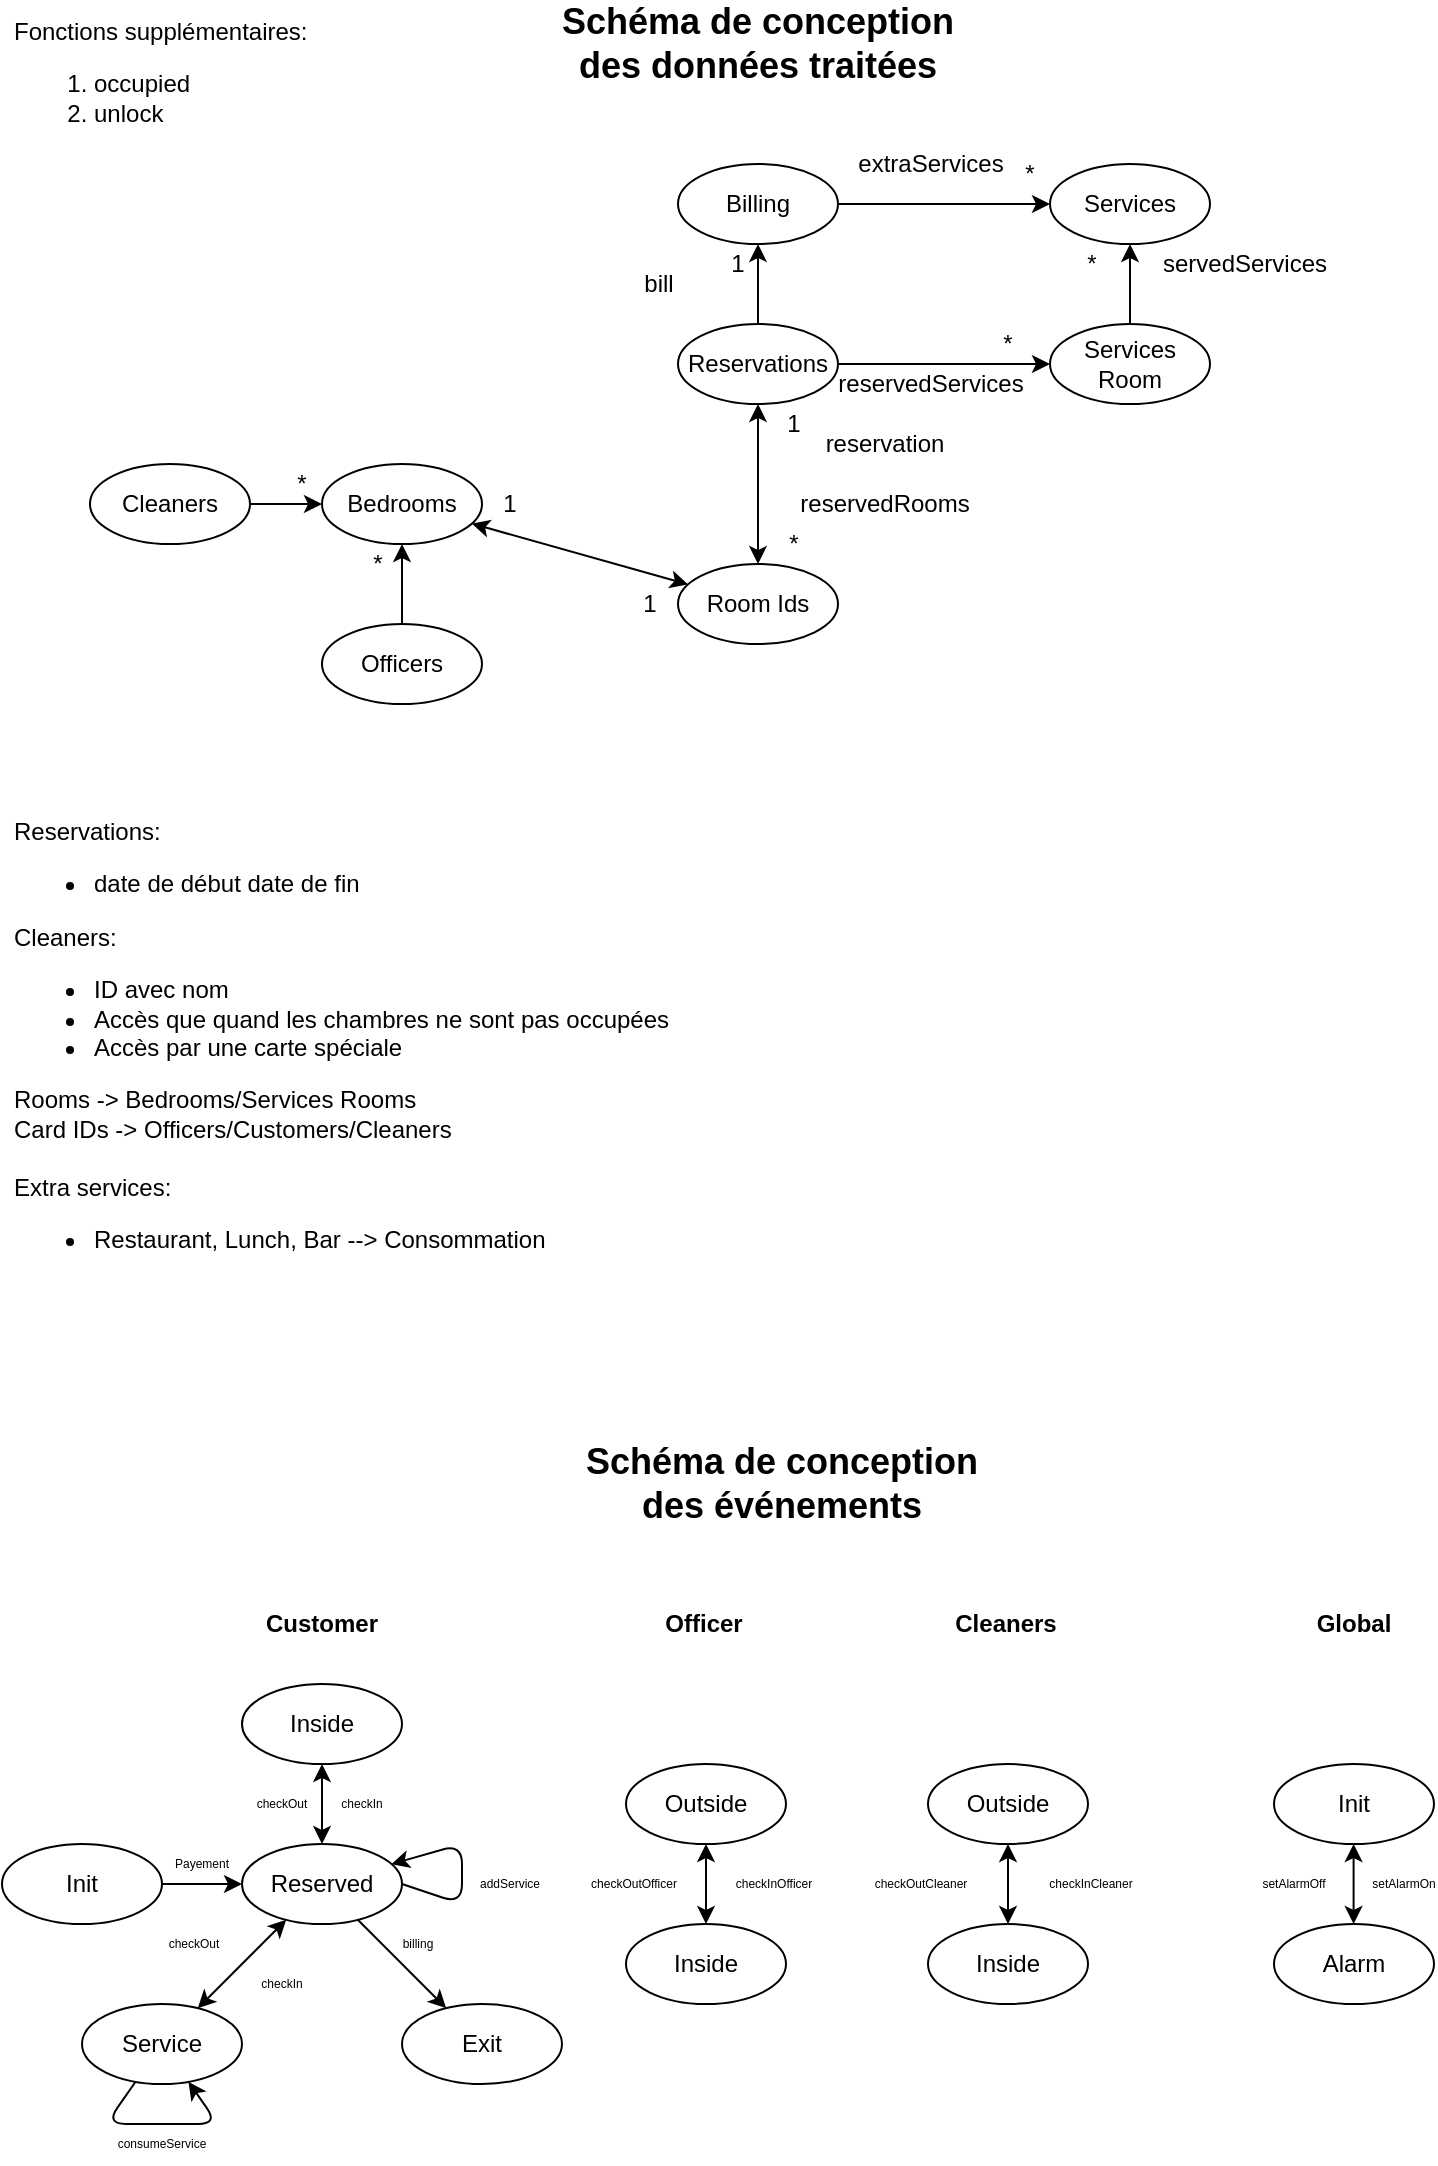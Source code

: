 <mxfile version="13.7.9" type="device"><diagram id="mKZ3kIbZx4iA2IMD-GMo" name="Page-1"><mxGraphModel dx="474" dy="274" grid="1" gridSize="10" guides="1" tooltips="1" connect="1" arrows="1" fold="1" page="1" pageScale="1" pageWidth="827" pageHeight="1169" math="0" shadow="0"><root><mxCell id="0"/><mxCell id="1" parent="0"/><mxCell id="9vgg1QaLixsYuYkU39V7-5" value="Reservations" style="ellipse;whiteSpace=wrap;html=1;" parent="1" vertex="1"><mxGeometry x="374" y="200" width="80" height="40" as="geometry"/></mxCell><mxCell id="9vgg1QaLixsYuYkU39V7-8" value="&lt;span style=&quot;text-align: left&quot;&gt;Bedrooms&lt;/span&gt;" style="ellipse;whiteSpace=wrap;html=1;" parent="1" vertex="1"><mxGeometry x="196" y="270" width="80" height="40" as="geometry"/></mxCell><mxCell id="9vgg1QaLixsYuYkU39V7-26" value="&lt;span style=&quot;text-align: left&quot;&gt;Services Room&lt;/span&gt;" style="ellipse;whiteSpace=wrap;html=1;" parent="1" vertex="1"><mxGeometry x="560" y="200" width="80" height="40" as="geometry"/></mxCell><mxCell id="9vgg1QaLixsYuYkU39V7-27" value="Billing" style="ellipse;whiteSpace=wrap;html=1;" parent="1" vertex="1"><mxGeometry x="374" y="120" width="80" height="40" as="geometry"/></mxCell><mxCell id="9vgg1QaLixsYuYkU39V7-28" value="" style="endArrow=classic;html=1;" parent="1" source="9vgg1QaLixsYuYkU39V7-5" target="9vgg1QaLixsYuYkU39V7-27" edge="1"><mxGeometry width="50" height="50" relative="1" as="geometry"><mxPoint x="524" y="250" as="sourcePoint"/><mxPoint x="524" y="290" as="targetPoint"/></mxGeometry></mxCell><mxCell id="9vgg1QaLixsYuYkU39V7-30" value="Reservations: &lt;br&gt;&lt;ul&gt;&lt;li&gt;&lt;span&gt;date de début date de fin&lt;/span&gt;&lt;/li&gt;&lt;/ul&gt;&lt;div&gt;Cleaners:&lt;/div&gt;&lt;div&gt;&lt;ul&gt;&lt;li&gt;ID avec nom&lt;/li&gt;&lt;li&gt;Accès que quand les chambres ne sont pas occupées&lt;/li&gt;&lt;li&gt;Accès par une carte spéciale&lt;/li&gt;&lt;/ul&gt;&lt;div&gt;Rooms -&amp;gt; Bedrooms/Services Rooms&lt;/div&gt;&lt;div&gt;Card IDs -&amp;gt; Officers/Customers/Cleaners&lt;/div&gt;&lt;/div&gt;&lt;div&gt;&lt;br&gt;&lt;/div&gt;&lt;div&gt;Extra services:&lt;/div&gt;&lt;div&gt;&lt;ul&gt;&lt;li&gt;Restaurant, Lunch, Bar --&amp;gt; Consommation&lt;br&gt;&lt;/li&gt;&lt;/ul&gt;&lt;/div&gt;" style="text;whiteSpace=wrap;html=1;" parent="1" vertex="1"><mxGeometry x="40" y="440" width="360" height="220" as="geometry"/></mxCell><mxCell id="9vgg1QaLixsYuYkU39V7-32" value="1" style="text;html=1;strokeColor=none;fillColor=none;align=center;verticalAlign=middle;whiteSpace=wrap;rounded=0;" parent="1" vertex="1"><mxGeometry x="394" y="160" width="20" height="20" as="geometry"/></mxCell><mxCell id="9vgg1QaLixsYuYkU39V7-37" value="Room Ids" style="ellipse;whiteSpace=wrap;html=1;" parent="1" vertex="1"><mxGeometry x="374" y="320" width="80" height="40" as="geometry"/></mxCell><mxCell id="9vgg1QaLixsYuYkU39V7-38" value="" style="endArrow=classic;html=1;startArrow=classic;startFill=1;" parent="1" source="9vgg1QaLixsYuYkU39V7-5" target="9vgg1QaLixsYuYkU39V7-37" edge="1"><mxGeometry width="50" height="50" relative="1" as="geometry"><mxPoint x="94" y="169.71" as="sourcePoint"/><mxPoint x="134" y="169.71" as="targetPoint"/></mxGeometry></mxCell><mxCell id="9vgg1QaLixsYuYkU39V7-39" value="*" style="text;html=1;strokeColor=none;fillColor=none;align=center;verticalAlign=middle;whiteSpace=wrap;rounded=0;" parent="1" vertex="1"><mxGeometry x="422" y="300" width="20" height="20" as="geometry"/></mxCell><mxCell id="9vgg1QaLixsYuYkU39V7-40" value="" style="endArrow=classic;html=1;startArrow=classic;startFill=1;" parent="1" source="9vgg1QaLixsYuYkU39V7-37" target="9vgg1QaLixsYuYkU39V7-8" edge="1"><mxGeometry width="50" height="50" relative="1" as="geometry"><mxPoint x="342.739" y="239.645" as="sourcePoint"/><mxPoint x="243.997" y="180.356" as="targetPoint"/></mxGeometry></mxCell><mxCell id="9vgg1QaLixsYuYkU39V7-41" value="1" style="text;html=1;strokeColor=none;fillColor=none;align=center;verticalAlign=middle;whiteSpace=wrap;rounded=0;" parent="1" vertex="1"><mxGeometry x="280" y="280" width="20" height="20" as="geometry"/></mxCell><mxCell id="9vgg1QaLixsYuYkU39V7-42" value="Cleaners" style="ellipse;whiteSpace=wrap;html=1;" parent="1" vertex="1"><mxGeometry x="80" y="270" width="80" height="40" as="geometry"/></mxCell><mxCell id="9vgg1QaLixsYuYkU39V7-48" value="" style="endArrow=classic;html=1;" parent="1" source="9vgg1QaLixsYuYkU39V7-42" target="9vgg1QaLixsYuYkU39V7-8" edge="1"><mxGeometry width="50" height="50" relative="1" as="geometry"><mxPoint x="246" y="240" as="sourcePoint"/><mxPoint x="246" y="280" as="targetPoint"/></mxGeometry></mxCell><mxCell id="9vgg1QaLixsYuYkU39V7-49" value="*" style="text;html=1;strokeColor=none;fillColor=none;align=center;verticalAlign=middle;whiteSpace=wrap;rounded=0;" parent="1" vertex="1"><mxGeometry x="176" y="270" width="20" height="20" as="geometry"/></mxCell><mxCell id="9vgg1QaLixsYuYkU39V7-52" style="edgeStyle=orthogonalEdgeStyle;rounded=0;orthogonalLoop=1;jettySize=auto;html=1;" parent="1" source="9vgg1QaLixsYuYkU39V7-50" target="9vgg1QaLixsYuYkU39V7-8" edge="1"><mxGeometry relative="1" as="geometry"/></mxCell><mxCell id="9vgg1QaLixsYuYkU39V7-50" value="Officers" style="ellipse;whiteSpace=wrap;html=1;" parent="1" vertex="1"><mxGeometry x="196" y="350" width="80" height="40" as="geometry"/></mxCell><mxCell id="9vgg1QaLixsYuYkU39V7-54" value="*" style="text;html=1;strokeColor=none;fillColor=none;align=center;verticalAlign=middle;whiteSpace=wrap;rounded=0;" parent="1" vertex="1"><mxGeometry x="214" y="310" width="20" height="20" as="geometry"/></mxCell><mxCell id="wAJNwWQqcgvi-j1PNpbh-5" value="Schéma de conception des données traitées" style="text;html=1;strokeColor=none;fillColor=none;align=center;verticalAlign=middle;whiteSpace=wrap;rounded=0;fontSize=18;fontStyle=1" parent="1" vertex="1"><mxGeometry x="304" y="50" width="220" height="20" as="geometry"/></mxCell><mxCell id="wAJNwWQqcgvi-j1PNpbh-6" style="edgeStyle=orthogonalEdgeStyle;rounded=0;orthogonalLoop=1;jettySize=auto;html=1;" parent="1" source="9vgg1QaLixsYuYkU39V7-5" target="9vgg1QaLixsYuYkU39V7-26" edge="1"><mxGeometry relative="1" as="geometry"><mxPoint x="464" y="150.0" as="sourcePoint"/><mxPoint x="504" y="150.0" as="targetPoint"/></mxGeometry></mxCell><mxCell id="wAJNwWQqcgvi-j1PNpbh-7" value="*" style="text;html=1;strokeColor=none;fillColor=none;align=center;verticalAlign=middle;whiteSpace=wrap;rounded=0;" parent="1" vertex="1"><mxGeometry x="529" y="200" width="20" height="20" as="geometry"/></mxCell><mxCell id="wAJNwWQqcgvi-j1PNpbh-41" value="Init" style="ellipse;whiteSpace=wrap;html=1;" parent="1" vertex="1"><mxGeometry x="36" y="960" width="80" height="40" as="geometry"/></mxCell><mxCell id="wAJNwWQqcgvi-j1PNpbh-49" value="Schéma de conception des événements" style="text;html=1;strokeColor=none;fillColor=none;align=center;verticalAlign=middle;whiteSpace=wrap;rounded=0;fontSize=18;fontStyle=1" parent="1" vertex="1"><mxGeometry x="316" y="770" width="220" height="20" as="geometry"/></mxCell><mxCell id="wAJNwWQqcgvi-j1PNpbh-52" value="Reserved" style="ellipse;whiteSpace=wrap;html=1;" parent="1" vertex="1"><mxGeometry x="156" y="960" width="80" height="40" as="geometry"/></mxCell><mxCell id="wAJNwWQqcgvi-j1PNpbh-53" value="" style="endArrow=classic;html=1;fontSize=18;" parent="1" source="wAJNwWQqcgvi-j1PNpbh-41" target="wAJNwWQqcgvi-j1PNpbh-52" edge="1"><mxGeometry width="50" height="50" relative="1" as="geometry"><mxPoint x="111" y="1110" as="sourcePoint"/><mxPoint x="161" y="1060" as="targetPoint"/></mxGeometry></mxCell><mxCell id="wAJNwWQqcgvi-j1PNpbh-54" value="&lt;font style=&quot;font-size: 6px;&quot;&gt;Payement&lt;/font&gt;" style="text;html=1;strokeColor=none;fillColor=none;align=center;verticalAlign=middle;whiteSpace=wrap;rounded=0;fontSize=6;" parent="1" vertex="1"><mxGeometry x="116" y="960" width="40" height="20" as="geometry"/></mxCell><mxCell id="wAJNwWQqcgvi-j1PNpbh-55" value="Inside" style="ellipse;whiteSpace=wrap;html=1;" parent="1" vertex="1"><mxGeometry x="156" y="880" width="80" height="40" as="geometry"/></mxCell><mxCell id="wAJNwWQqcgvi-j1PNpbh-56" value="" style="endArrow=classic;html=1;fontSize=18;startArrow=classic;startFill=1;" parent="1" source="wAJNwWQqcgvi-j1PNpbh-52" target="wAJNwWQqcgvi-j1PNpbh-55" edge="1"><mxGeometry width="50" height="50" relative="1" as="geometry"><mxPoint x="166" y="910" as="sourcePoint"/><mxPoint x="206" y="910" as="targetPoint"/></mxGeometry></mxCell><mxCell id="wAJNwWQqcgvi-j1PNpbh-57" value="&lt;font style=&quot;font-size: 6px;&quot;&gt;checkIn&lt;/font&gt;" style="text;html=1;strokeColor=none;fillColor=none;align=center;verticalAlign=middle;whiteSpace=wrap;rounded=0;fontSize=6;" parent="1" vertex="1"><mxGeometry x="196" y="930" width="40" height="20" as="geometry"/></mxCell><mxCell id="wAJNwWQqcgvi-j1PNpbh-61" value="&lt;font style=&quot;font-size: 6px;&quot;&gt;checkOut&lt;/font&gt;" style="text;html=1;strokeColor=none;fillColor=none;align=center;verticalAlign=middle;whiteSpace=wrap;rounded=0;fontSize=6;" parent="1" vertex="1"><mxGeometry x="156" y="930" width="40" height="20" as="geometry"/></mxCell><mxCell id="wAJNwWQqcgvi-j1PNpbh-64" value="Service" style="ellipse;whiteSpace=wrap;html=1;" parent="1" vertex="1"><mxGeometry x="76" y="1040" width="80" height="40" as="geometry"/></mxCell><mxCell id="wAJNwWQqcgvi-j1PNpbh-65" value="" style="endArrow=classic;html=1;fontSize=18;startArrow=classic;startFill=1;" parent="1" source="wAJNwWQqcgvi-j1PNpbh-52" target="wAJNwWQqcgvi-j1PNpbh-64" edge="1"><mxGeometry width="50" height="50" relative="1" as="geometry"><mxPoint x="239.282" y="978.906" as="sourcePoint"/><mxPoint x="292.718" y="961.094" as="targetPoint"/></mxGeometry></mxCell><mxCell id="wAJNwWQqcgvi-j1PNpbh-66" value="&lt;font style=&quot;font-size: 6px&quot;&gt;checkIn&lt;/font&gt;" style="text;html=1;strokeColor=none;fillColor=none;align=center;verticalAlign=middle;whiteSpace=wrap;rounded=0;fontSize=6;" parent="1" vertex="1"><mxGeometry x="156" y="1020" width="40" height="20" as="geometry"/></mxCell><mxCell id="wAJNwWQqcgvi-j1PNpbh-67" value="&lt;font style=&quot;font-size: 6px&quot;&gt;checkOut&lt;/font&gt;" style="text;html=1;strokeColor=none;fillColor=none;align=center;verticalAlign=middle;whiteSpace=wrap;rounded=0;fontSize=6;" parent="1" vertex="1"><mxGeometry x="108" y="1000" width="48" height="20" as="geometry"/></mxCell><mxCell id="wAJNwWQqcgvi-j1PNpbh-68" value="" style="endArrow=classic;html=1;fontSize=18;" parent="1" source="wAJNwWQqcgvi-j1PNpbh-64" target="wAJNwWQqcgvi-j1PNpbh-64" edge="1"><mxGeometry width="50" height="50" relative="1" as="geometry"><mxPoint x="242" y="1080" as="sourcePoint"/><mxPoint x="288" y="1060" as="targetPoint"/><Array as="points"><mxPoint x="88" y="1100"/><mxPoint x="144" y="1100"/></Array></mxGeometry></mxCell><mxCell id="wAJNwWQqcgvi-j1PNpbh-69" value="&lt;font style=&quot;font-size: 6px;&quot;&gt;consumeService&lt;/font&gt;" style="text;html=1;strokeColor=none;fillColor=none;align=center;verticalAlign=middle;whiteSpace=wrap;rounded=0;fontSize=6;" parent="1" vertex="1"><mxGeometry x="92" y="1100" width="48" height="20" as="geometry"/></mxCell><mxCell id="wAJNwWQqcgvi-j1PNpbh-70" value="Exit" style="ellipse;whiteSpace=wrap;html=1;" parent="1" vertex="1"><mxGeometry x="236" y="1040" width="80" height="40" as="geometry"/></mxCell><mxCell id="wAJNwWQqcgvi-j1PNpbh-71" value="" style="endArrow=classic;html=1;fontSize=18;" parent="1" source="wAJNwWQqcgvi-j1PNpbh-52" target="wAJNwWQqcgvi-j1PNpbh-70" edge="1"><mxGeometry width="50" height="50" relative="1" as="geometry"><mxPoint x="222.97" y="1007.635" as="sourcePoint"/><mxPoint x="180" y="1040" as="targetPoint"/></mxGeometry></mxCell><mxCell id="wAJNwWQqcgvi-j1PNpbh-72" value="&lt;font style=&quot;font-size: 6px&quot;&gt;billing&lt;/font&gt;" style="text;html=1;strokeColor=none;fillColor=none;align=center;verticalAlign=middle;whiteSpace=wrap;rounded=0;fontSize=6;" parent="1" vertex="1"><mxGeometry x="234" y="1000" width="20" height="20" as="geometry"/></mxCell><mxCell id="wAJNwWQqcgvi-j1PNpbh-73" value="" style="endArrow=classic;html=1;fontSize=18;exitX=1;exitY=0.5;exitDx=0;exitDy=0;" parent="1" source="wAJNwWQqcgvi-j1PNpbh-52" target="wAJNwWQqcgvi-j1PNpbh-52" edge="1"><mxGeometry width="50" height="50" relative="1" as="geometry"><mxPoint x="270" y="1049.6" as="sourcePoint"/><mxPoint x="236" y="1040" as="targetPoint"/><Array as="points"><mxPoint x="266" y="990"/><mxPoint x="266" y="960"/></Array></mxGeometry></mxCell><mxCell id="wAJNwWQqcgvi-j1PNpbh-74" value="addService" style="text;html=1;strokeColor=none;fillColor=none;align=center;verticalAlign=middle;whiteSpace=wrap;rounded=0;fontSize=6;" parent="1" vertex="1"><mxGeometry x="270" y="970" width="40" height="20" as="geometry"/></mxCell><mxCell id="wAJNwWQqcgvi-j1PNpbh-75" value="&lt;font style=&quot;font-size: 12px&quot;&gt;&lt;b&gt;Customer&lt;/b&gt;&lt;/font&gt;" style="text;html=1;strokeColor=none;fillColor=none;align=center;verticalAlign=middle;whiteSpace=wrap;rounded=0;fontSize=6;" parent="1" vertex="1"><mxGeometry x="156" y="840" width="80" height="20" as="geometry"/></mxCell><mxCell id="wAJNwWQqcgvi-j1PNpbh-76" value="&lt;font style=&quot;font-size: 12px&quot;&gt;&lt;b&gt;Officer&lt;/b&gt;&lt;/font&gt;" style="text;html=1;strokeColor=none;fillColor=none;align=center;verticalAlign=middle;whiteSpace=wrap;rounded=0;fontSize=6;" parent="1" vertex="1"><mxGeometry x="362" y="840" width="50" height="20" as="geometry"/></mxCell><mxCell id="wAJNwWQqcgvi-j1PNpbh-77" value="&lt;font style=&quot;font-size: 12px&quot;&gt;&lt;b&gt;Cleaners&lt;/b&gt;&lt;/font&gt;" style="text;html=1;strokeColor=none;fillColor=none;align=center;verticalAlign=middle;whiteSpace=wrap;rounded=0;fontSize=6;" parent="1" vertex="1"><mxGeometry x="498" y="840" width="80" height="20" as="geometry"/></mxCell><mxCell id="wAJNwWQqcgvi-j1PNpbh-78" value="&lt;font style=&quot;font-size: 12px&quot;&gt;&lt;b&gt;Global&lt;/b&gt;&lt;/font&gt;" style="text;html=1;strokeColor=none;fillColor=none;align=center;verticalAlign=middle;whiteSpace=wrap;rounded=0;fontSize=6;" parent="1" vertex="1"><mxGeometry x="672" y="840" width="80" height="20" as="geometry"/></mxCell><mxCell id="wAJNwWQqcgvi-j1PNpbh-79" value="Outside" style="ellipse;whiteSpace=wrap;html=1;" parent="1" vertex="1"><mxGeometry x="348" y="920" width="80" height="40" as="geometry"/></mxCell><mxCell id="wAJNwWQqcgvi-j1PNpbh-82" value="Inside" style="ellipse;whiteSpace=wrap;html=1;" parent="1" vertex="1"><mxGeometry x="348" y="1000" width="80" height="40" as="geometry"/></mxCell><mxCell id="wAJNwWQqcgvi-j1PNpbh-83" value="" style="endArrow=classic;html=1;fontSize=18;startArrow=classic;startFill=1;" parent="1" source="wAJNwWQqcgvi-j1PNpbh-79" target="wAJNwWQqcgvi-j1PNpbh-82" edge="1"><mxGeometry width="50" height="50" relative="1" as="geometry"><mxPoint x="140.111" y="1007.889" as="sourcePoint"/><mxPoint x="95.889" y="1052.111" as="targetPoint"/></mxGeometry></mxCell><mxCell id="wAJNwWQqcgvi-j1PNpbh-84" value="&lt;font style=&quot;font-size: 6px&quot;&gt;checkInOfficer&lt;/font&gt;" style="text;html=1;strokeColor=none;fillColor=none;align=center;verticalAlign=middle;whiteSpace=wrap;rounded=0;fontSize=6;" parent="1" vertex="1"><mxGeometry x="402" y="970" width="40" height="20" as="geometry"/></mxCell><mxCell id="wAJNwWQqcgvi-j1PNpbh-85" value="&lt;font style=&quot;font-size: 6px&quot;&gt;checkOutOfficer&lt;/font&gt;" style="text;html=1;strokeColor=none;fillColor=none;align=center;verticalAlign=middle;whiteSpace=wrap;rounded=0;fontSize=6;" parent="1" vertex="1"><mxGeometry x="332" y="970" width="40" height="20" as="geometry"/></mxCell><mxCell id="wAJNwWQqcgvi-j1PNpbh-87" value="&lt;span style=&quot;text-align: left&quot;&gt;Services&lt;/span&gt;" style="ellipse;whiteSpace=wrap;html=1;" parent="1" vertex="1"><mxGeometry x="560" y="120" width="80" height="40" as="geometry"/></mxCell><mxCell id="wAJNwWQqcgvi-j1PNpbh-88" style="edgeStyle=orthogonalEdgeStyle;rounded=0;orthogonalLoop=1;jettySize=auto;html=1;" parent="1" source="9vgg1QaLixsYuYkU39V7-26" target="wAJNwWQqcgvi-j1PNpbh-87" edge="1"><mxGeometry relative="1" as="geometry"><mxPoint x="464" y="230" as="sourcePoint"/><mxPoint x="510" y="230" as="targetPoint"/></mxGeometry></mxCell><mxCell id="wAJNwWQqcgvi-j1PNpbh-89" value="*" style="text;html=1;strokeColor=none;fillColor=none;align=center;verticalAlign=middle;whiteSpace=wrap;rounded=0;" parent="1" vertex="1"><mxGeometry x="570.5" y="160" width="20" height="20" as="geometry"/></mxCell><mxCell id="wAJNwWQqcgvi-j1PNpbh-90" style="edgeStyle=orthogonalEdgeStyle;rounded=0;orthogonalLoop=1;jettySize=auto;html=1;" parent="1" source="9vgg1QaLixsYuYkU39V7-27" target="wAJNwWQqcgvi-j1PNpbh-87" edge="1"><mxGeometry relative="1" as="geometry"><mxPoint x="454" y="140" as="sourcePoint"/><mxPoint x="500" y="140" as="targetPoint"/></mxGeometry></mxCell><mxCell id="wAJNwWQqcgvi-j1PNpbh-91" value="*" style="text;html=1;strokeColor=none;fillColor=none;align=center;verticalAlign=middle;whiteSpace=wrap;rounded=0;" parent="1" vertex="1"><mxGeometry x="540" y="115" width="20" height="20" as="geometry"/></mxCell><mxCell id="wAJNwWQqcgvi-j1PNpbh-93" value="Outside" style="ellipse;whiteSpace=wrap;html=1;" parent="1" vertex="1"><mxGeometry x="499" y="920" width="80" height="40" as="geometry"/></mxCell><mxCell id="wAJNwWQqcgvi-j1PNpbh-94" value="Inside" style="ellipse;whiteSpace=wrap;html=1;" parent="1" vertex="1"><mxGeometry x="499" y="1000" width="80" height="40" as="geometry"/></mxCell><mxCell id="wAJNwWQqcgvi-j1PNpbh-95" value="" style="endArrow=classic;html=1;fontSize=18;startArrow=classic;startFill=1;" parent="1" source="wAJNwWQqcgvi-j1PNpbh-93" target="wAJNwWQqcgvi-j1PNpbh-94" edge="1"><mxGeometry width="50" height="50" relative="1" as="geometry"><mxPoint x="291.111" y="1007.889" as="sourcePoint"/><mxPoint x="246.889" y="1052.111" as="targetPoint"/></mxGeometry></mxCell><mxCell id="wAJNwWQqcgvi-j1PNpbh-96" value="&lt;font style=&quot;font-size: 6px&quot;&gt;checkInCleaner&lt;/font&gt;" style="text;html=1;strokeColor=none;fillColor=none;align=center;verticalAlign=middle;whiteSpace=wrap;rounded=0;fontSize=6;" parent="1" vertex="1"><mxGeometry x="553" y="970" width="55" height="20" as="geometry"/></mxCell><mxCell id="wAJNwWQqcgvi-j1PNpbh-97" value="&lt;font style=&quot;font-size: 6px&quot;&gt;checkOutCleaner&lt;/font&gt;" style="text;html=1;strokeColor=none;fillColor=none;align=center;verticalAlign=middle;whiteSpace=wrap;rounded=0;fontSize=6;" parent="1" vertex="1"><mxGeometry x="468" y="970" width="55" height="20" as="geometry"/></mxCell><mxCell id="wAJNwWQqcgvi-j1PNpbh-98" value="Init" style="ellipse;whiteSpace=wrap;html=1;" parent="1" vertex="1"><mxGeometry x="672" y="920" width="80" height="40" as="geometry"/></mxCell><mxCell id="wAJNwWQqcgvi-j1PNpbh-101" value="" style="endArrow=classic;html=1;fontSize=18;startArrow=classic;startFill=1;" parent="1" edge="1"><mxGeometry width="50" height="50" relative="1" as="geometry"><mxPoint x="711.8" y="960" as="sourcePoint"/><mxPoint x="711.8" y="1000" as="targetPoint"/></mxGeometry></mxCell><mxCell id="wAJNwWQqcgvi-j1PNpbh-102" value="Alarm" style="ellipse;whiteSpace=wrap;html=1;" parent="1" vertex="1"><mxGeometry x="672" y="1000" width="80" height="40" as="geometry"/></mxCell><mxCell id="wAJNwWQqcgvi-j1PNpbh-103" value="&lt;font style=&quot;font-size: 6px&quot;&gt;setAlarmOff&lt;/font&gt;" style="text;html=1;strokeColor=none;fillColor=none;align=center;verticalAlign=middle;whiteSpace=wrap;rounded=0;fontSize=6;" parent="1" vertex="1"><mxGeometry x="662" y="970" width="40" height="20" as="geometry"/></mxCell><mxCell id="wAJNwWQqcgvi-j1PNpbh-104" value="&lt;font style=&quot;font-size: 6px&quot;&gt;setAlarmOn&lt;/font&gt;" style="text;html=1;strokeColor=none;fillColor=none;align=center;verticalAlign=middle;whiteSpace=wrap;rounded=0;fontSize=6;" parent="1" vertex="1"><mxGeometry x="722" y="970" width="30" height="20" as="geometry"/></mxCell><mxCell id="dPuPHzdIdGYFyMDDzrCs-1" value="1" style="text;html=1;strokeColor=none;fillColor=none;align=center;verticalAlign=middle;whiteSpace=wrap;rounded=0;" parent="1" vertex="1"><mxGeometry x="422" y="240" width="20" height="20" as="geometry"/></mxCell><mxCell id="dPuPHzdIdGYFyMDDzrCs-6" value="1" style="text;html=1;strokeColor=none;fillColor=none;align=center;verticalAlign=middle;whiteSpace=wrap;rounded=0;" parent="1" vertex="1"><mxGeometry x="348" y="330" width="24" height="20" as="geometry"/></mxCell><mxCell id="NlgqSKs_FSAvJQomFvHn-1" value="extraServices" style="text;html=1;align=center;verticalAlign=middle;resizable=0;points=[];autosize=1;" parent="1" vertex="1"><mxGeometry x="455" y="110" width="90" height="20" as="geometry"/></mxCell><mxCell id="NlgqSKs_FSAvJQomFvHn-2" value="servedServices" style="text;html=1;align=center;verticalAlign=middle;resizable=0;points=[];autosize=1;" parent="1" vertex="1"><mxGeometry x="607" y="160" width="100" height="20" as="geometry"/></mxCell><mxCell id="NlgqSKs_FSAvJQomFvHn-3" value="reservedServices" style="text;html=1;align=center;verticalAlign=middle;resizable=0;points=[];autosize=1;" parent="1" vertex="1"><mxGeometry x="445" y="220" width="110" height="20" as="geometry"/></mxCell><mxCell id="NlgqSKs_FSAvJQomFvHn-4" value="bill" style="text;html=1;align=center;verticalAlign=middle;resizable=0;points=[];autosize=1;" parent="1" vertex="1"><mxGeometry x="349" y="170" width="30" height="20" as="geometry"/></mxCell><mxCell id="NlgqSKs_FSAvJQomFvHn-5" value="reservation" style="text;html=1;align=center;verticalAlign=middle;resizable=0;points=[];autosize=1;" parent="1" vertex="1"><mxGeometry x="442" y="250" width="70" height="20" as="geometry"/></mxCell><mxCell id="NlgqSKs_FSAvJQomFvHn-6" value="reservedRooms" style="text;html=1;align=center;verticalAlign=middle;resizable=0;points=[];autosize=1;" parent="1" vertex="1"><mxGeometry x="427" y="280" width="100" height="20" as="geometry"/></mxCell><mxCell id="NlgqSKs_FSAvJQomFvHn-9" value="Fonctions supplémentaires:&lt;br&gt;&lt;ol&gt;&lt;li&gt;&lt;span&gt;occupied&lt;/span&gt;&lt;br&gt;&lt;/li&gt;&lt;li&gt;unlock&lt;/li&gt;&lt;/ol&gt;&lt;div&gt;&lt;/div&gt;" style="text;whiteSpace=wrap;html=1;" parent="1" vertex="1"><mxGeometry x="40" y="40" width="216" height="190" as="geometry"/></mxCell></root></mxGraphModel></diagram></mxfile>